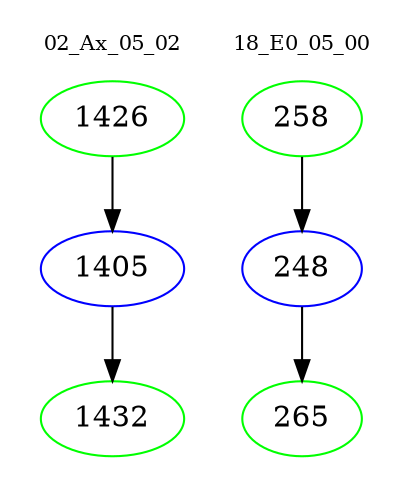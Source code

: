 digraph{
subgraph cluster_0 {
color = white
label = "02_Ax_05_02";
fontsize=10;
T0_1426 [label="1426", color="green"]
T0_1426 -> T0_1405 [color="black"]
T0_1405 [label="1405", color="blue"]
T0_1405 -> T0_1432 [color="black"]
T0_1432 [label="1432", color="green"]
}
subgraph cluster_1 {
color = white
label = "18_E0_05_00";
fontsize=10;
T1_258 [label="258", color="green"]
T1_258 -> T1_248 [color="black"]
T1_248 [label="248", color="blue"]
T1_248 -> T1_265 [color="black"]
T1_265 [label="265", color="green"]
}
}
